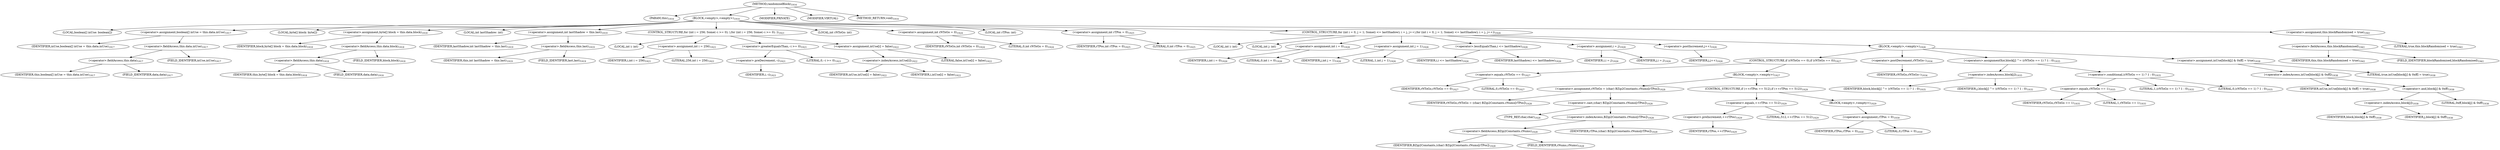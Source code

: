 digraph "randomiseBlock" {  
"5954" [label = <(METHOD,randomiseBlock)<SUB>1916</SUB>> ]
"227" [label = <(PARAM,this)<SUB>1916</SUB>> ]
"5955" [label = <(BLOCK,&lt;empty&gt;,&lt;empty&gt;)<SUB>1916</SUB>> ]
"5956" [label = <(LOCAL,boolean[] inUse: boolean[])> ]
"5957" [label = <(&lt;operator&gt;.assignment,boolean[] inUse = this.data.inUse)<SUB>1917</SUB>> ]
"5958" [label = <(IDENTIFIER,inUse,boolean[] inUse = this.data.inUse)<SUB>1917</SUB>> ]
"5959" [label = <(&lt;operator&gt;.fieldAccess,this.data.inUse)<SUB>1917</SUB>> ]
"5960" [label = <(&lt;operator&gt;.fieldAccess,this.data)<SUB>1917</SUB>> ]
"226" [label = <(IDENTIFIER,this,boolean[] inUse = this.data.inUse)<SUB>1917</SUB>> ]
"5961" [label = <(FIELD_IDENTIFIER,data,data)<SUB>1917</SUB>> ]
"5962" [label = <(FIELD_IDENTIFIER,inUse,inUse)<SUB>1917</SUB>> ]
"5963" [label = <(LOCAL,byte[] block: byte[])> ]
"5964" [label = <(&lt;operator&gt;.assignment,byte[] block = this.data.block)<SUB>1918</SUB>> ]
"5965" [label = <(IDENTIFIER,block,byte[] block = this.data.block)<SUB>1918</SUB>> ]
"5966" [label = <(&lt;operator&gt;.fieldAccess,this.data.block)<SUB>1918</SUB>> ]
"5967" [label = <(&lt;operator&gt;.fieldAccess,this.data)<SUB>1918</SUB>> ]
"228" [label = <(IDENTIFIER,this,byte[] block = this.data.block)<SUB>1918</SUB>> ]
"5968" [label = <(FIELD_IDENTIFIER,data,data)<SUB>1918</SUB>> ]
"5969" [label = <(FIELD_IDENTIFIER,block,block)<SUB>1918</SUB>> ]
"5970" [label = <(LOCAL,int lastShadow: int)> ]
"5971" [label = <(&lt;operator&gt;.assignment,int lastShadow = this.last)<SUB>1919</SUB>> ]
"5972" [label = <(IDENTIFIER,lastShadow,int lastShadow = this.last)<SUB>1919</SUB>> ]
"5973" [label = <(&lt;operator&gt;.fieldAccess,this.last)<SUB>1919</SUB>> ]
"229" [label = <(IDENTIFIER,this,int lastShadow = this.last)<SUB>1919</SUB>> ]
"5974" [label = <(FIELD_IDENTIFIER,last,last)<SUB>1919</SUB>> ]
"5975" [label = <(CONTROL_STRUCTURE,for (int i = 256; Some(--i &gt;= 0); ),for (int i = 256; Some(--i &gt;= 0); ))<SUB>1921</SUB>> ]
"5976" [label = <(LOCAL,int i: int)> ]
"5977" [label = <(&lt;operator&gt;.assignment,int i = 256)<SUB>1921</SUB>> ]
"5978" [label = <(IDENTIFIER,i,int i = 256)<SUB>1921</SUB>> ]
"5979" [label = <(LITERAL,256,int i = 256)<SUB>1921</SUB>> ]
"5980" [label = <(&lt;operator&gt;.greaterEqualsThan,--i &gt;= 0)<SUB>1921</SUB>> ]
"5981" [label = <(&lt;operator&gt;.preDecrement,--i)<SUB>1921</SUB>> ]
"5982" [label = <(IDENTIFIER,i,--i)<SUB>1921</SUB>> ]
"5983" [label = <(LITERAL,0,--i &gt;= 0)<SUB>1921</SUB>> ]
"5984" [label = <(&lt;operator&gt;.assignment,inUse[i] = false)<SUB>1922</SUB>> ]
"5985" [label = <(&lt;operator&gt;.indexAccess,inUse[i])<SUB>1922</SUB>> ]
"5986" [label = <(IDENTIFIER,inUse,inUse[i] = false)<SUB>1922</SUB>> ]
"5987" [label = <(IDENTIFIER,i,inUse[i] = false)<SUB>1922</SUB>> ]
"5988" [label = <(LITERAL,false,inUse[i] = false)<SUB>1922</SUB>> ]
"5989" [label = <(LOCAL,int rNToGo: int)> ]
"5990" [label = <(&lt;operator&gt;.assignment,int rNToGo = 0)<SUB>1924</SUB>> ]
"5991" [label = <(IDENTIFIER,rNToGo,int rNToGo = 0)<SUB>1924</SUB>> ]
"5992" [label = <(LITERAL,0,int rNToGo = 0)<SUB>1924</SUB>> ]
"5993" [label = <(LOCAL,int rTPos: int)> ]
"5994" [label = <(&lt;operator&gt;.assignment,int rTPos = 0)<SUB>1925</SUB>> ]
"5995" [label = <(IDENTIFIER,rTPos,int rTPos = 0)<SUB>1925</SUB>> ]
"5996" [label = <(LITERAL,0,int rTPos = 0)<SUB>1925</SUB>> ]
"5997" [label = <(CONTROL_STRUCTURE,for (int i = 0, j = 1; Some(i &lt;= lastShadow); i = j, j++),for (int i = 0, j = 1; Some(i &lt;= lastShadow); i = j, j++))<SUB>1926</SUB>> ]
"5998" [label = <(LOCAL,int i: int)> ]
"5999" [label = <(LOCAL,int j: int)> ]
"6000" [label = <(&lt;operator&gt;.assignment,int i = 0)<SUB>1926</SUB>> ]
"6001" [label = <(IDENTIFIER,i,int i = 0)<SUB>1926</SUB>> ]
"6002" [label = <(LITERAL,0,int i = 0)<SUB>1926</SUB>> ]
"6003" [label = <(&lt;operator&gt;.assignment,int j = 1)<SUB>1926</SUB>> ]
"6004" [label = <(IDENTIFIER,j,int j = 1)<SUB>1926</SUB>> ]
"6005" [label = <(LITERAL,1,int j = 1)<SUB>1926</SUB>> ]
"6006" [label = <(&lt;operator&gt;.lessEqualsThan,i &lt;= lastShadow)<SUB>1926</SUB>> ]
"6007" [label = <(IDENTIFIER,i,i &lt;= lastShadow)<SUB>1926</SUB>> ]
"6008" [label = <(IDENTIFIER,lastShadow,i &lt;= lastShadow)<SUB>1926</SUB>> ]
"6009" [label = <(&lt;operator&gt;.assignment,i = j)<SUB>1926</SUB>> ]
"6010" [label = <(IDENTIFIER,i,i = j)<SUB>1926</SUB>> ]
"6011" [label = <(IDENTIFIER,j,i = j)<SUB>1926</SUB>> ]
"6012" [label = <(&lt;operator&gt;.postIncrement,j++)<SUB>1926</SUB>> ]
"6013" [label = <(IDENTIFIER,j,j++)<SUB>1926</SUB>> ]
"6014" [label = <(BLOCK,&lt;empty&gt;,&lt;empty&gt;)<SUB>1926</SUB>> ]
"6015" [label = <(CONTROL_STRUCTURE,if (rNToGo == 0),if (rNToGo == 0))<SUB>1927</SUB>> ]
"6016" [label = <(&lt;operator&gt;.equals,rNToGo == 0)<SUB>1927</SUB>> ]
"6017" [label = <(IDENTIFIER,rNToGo,rNToGo == 0)<SUB>1927</SUB>> ]
"6018" [label = <(LITERAL,0,rNToGo == 0)<SUB>1927</SUB>> ]
"6019" [label = <(BLOCK,&lt;empty&gt;,&lt;empty&gt;)<SUB>1927</SUB>> ]
"6020" [label = <(&lt;operator&gt;.assignment,rNToGo = (char) BZip2Constants.rNums[rTPos])<SUB>1928</SUB>> ]
"6021" [label = <(IDENTIFIER,rNToGo,rNToGo = (char) BZip2Constants.rNums[rTPos])<SUB>1928</SUB>> ]
"6022" [label = <(&lt;operator&gt;.cast,(char) BZip2Constants.rNums[rTPos])<SUB>1928</SUB>> ]
"6023" [label = <(TYPE_REF,char,char)<SUB>1928</SUB>> ]
"6024" [label = <(&lt;operator&gt;.indexAccess,BZip2Constants.rNums[rTPos])<SUB>1928</SUB>> ]
"6025" [label = <(&lt;operator&gt;.fieldAccess,BZip2Constants.rNums)<SUB>1928</SUB>> ]
"6026" [label = <(IDENTIFIER,BZip2Constants,(char) BZip2Constants.rNums[rTPos])<SUB>1928</SUB>> ]
"6027" [label = <(FIELD_IDENTIFIER,rNums,rNums)<SUB>1928</SUB>> ]
"6028" [label = <(IDENTIFIER,rTPos,(char) BZip2Constants.rNums[rTPos])<SUB>1928</SUB>> ]
"6029" [label = <(CONTROL_STRUCTURE,if (++rTPos == 512),if (++rTPos == 512))<SUB>1929</SUB>> ]
"6030" [label = <(&lt;operator&gt;.equals,++rTPos == 512)<SUB>1929</SUB>> ]
"6031" [label = <(&lt;operator&gt;.preIncrement,++rTPos)<SUB>1929</SUB>> ]
"6032" [label = <(IDENTIFIER,rTPos,++rTPos)<SUB>1929</SUB>> ]
"6033" [label = <(LITERAL,512,++rTPos == 512)<SUB>1929</SUB>> ]
"6034" [label = <(BLOCK,&lt;empty&gt;,&lt;empty&gt;)<SUB>1929</SUB>> ]
"6035" [label = <(&lt;operator&gt;.assignment,rTPos = 0)<SUB>1930</SUB>> ]
"6036" [label = <(IDENTIFIER,rTPos,rTPos = 0)<SUB>1930</SUB>> ]
"6037" [label = <(LITERAL,0,rTPos = 0)<SUB>1930</SUB>> ]
"6038" [label = <(&lt;operator&gt;.postDecrement,rNToGo--)<SUB>1934</SUB>> ]
"6039" [label = <(IDENTIFIER,rNToGo,rNToGo--)<SUB>1934</SUB>> ]
"6040" [label = <(&lt;operators&gt;.assignmentXor,block[j] ^= (rNToGo == 1) ? 1 : 0)<SUB>1935</SUB>> ]
"6041" [label = <(&lt;operator&gt;.indexAccess,block[j])<SUB>1935</SUB>> ]
"6042" [label = <(IDENTIFIER,block,block[j] ^= (rNToGo == 1) ? 1 : 0)<SUB>1935</SUB>> ]
"6043" [label = <(IDENTIFIER,j,block[j] ^= (rNToGo == 1) ? 1 : 0)<SUB>1935</SUB>> ]
"6044" [label = <(&lt;operator&gt;.conditional,(rNToGo == 1) ? 1 : 0)<SUB>1935</SUB>> ]
"6045" [label = <(&lt;operator&gt;.equals,rNToGo == 1)<SUB>1935</SUB>> ]
"6046" [label = <(IDENTIFIER,rNToGo,rNToGo == 1)<SUB>1935</SUB>> ]
"6047" [label = <(LITERAL,1,rNToGo == 1)<SUB>1935</SUB>> ]
"6048" [label = <(LITERAL,1,(rNToGo == 1) ? 1 : 0)<SUB>1935</SUB>> ]
"6049" [label = <(LITERAL,0,(rNToGo == 1) ? 1 : 0)<SUB>1935</SUB>> ]
"6050" [label = <(&lt;operator&gt;.assignment,inUse[block[j] &amp; 0xff] = true)<SUB>1938</SUB>> ]
"6051" [label = <(&lt;operator&gt;.indexAccess,inUse[block[j] &amp; 0xff])<SUB>1938</SUB>> ]
"6052" [label = <(IDENTIFIER,inUse,inUse[block[j] &amp; 0xff] = true)<SUB>1938</SUB>> ]
"6053" [label = <(&lt;operator&gt;.and,block[j] &amp; 0xff)<SUB>1938</SUB>> ]
"6054" [label = <(&lt;operator&gt;.indexAccess,block[j])<SUB>1938</SUB>> ]
"6055" [label = <(IDENTIFIER,block,block[j] &amp; 0xff)<SUB>1938</SUB>> ]
"6056" [label = <(IDENTIFIER,j,block[j] &amp; 0xff)<SUB>1938</SUB>> ]
"6057" [label = <(LITERAL,0xff,block[j] &amp; 0xff)<SUB>1938</SUB>> ]
"6058" [label = <(LITERAL,true,inUse[block[j] &amp; 0xff] = true)<SUB>1938</SUB>> ]
"6059" [label = <(&lt;operator&gt;.assignment,this.blockRandomised = true)<SUB>1941</SUB>> ]
"6060" [label = <(&lt;operator&gt;.fieldAccess,this.blockRandomised)<SUB>1941</SUB>> ]
"230" [label = <(IDENTIFIER,this,this.blockRandomised = true)<SUB>1941</SUB>> ]
"6061" [label = <(FIELD_IDENTIFIER,blockRandomised,blockRandomised)<SUB>1941</SUB>> ]
"6062" [label = <(LITERAL,true,this.blockRandomised = true)<SUB>1941</SUB>> ]
"6063" [label = <(MODIFIER,PRIVATE)> ]
"6064" [label = <(MODIFIER,VIRTUAL)> ]
"6065" [label = <(METHOD_RETURN,void)<SUB>1916</SUB>> ]
  "5954" -> "227" 
  "5954" -> "5955" 
  "5954" -> "6063" 
  "5954" -> "6064" 
  "5954" -> "6065" 
  "5955" -> "5956" 
  "5955" -> "5957" 
  "5955" -> "5963" 
  "5955" -> "5964" 
  "5955" -> "5970" 
  "5955" -> "5971" 
  "5955" -> "5975" 
  "5955" -> "5989" 
  "5955" -> "5990" 
  "5955" -> "5993" 
  "5955" -> "5994" 
  "5955" -> "5997" 
  "5955" -> "6059" 
  "5957" -> "5958" 
  "5957" -> "5959" 
  "5959" -> "5960" 
  "5959" -> "5962" 
  "5960" -> "226" 
  "5960" -> "5961" 
  "5964" -> "5965" 
  "5964" -> "5966" 
  "5966" -> "5967" 
  "5966" -> "5969" 
  "5967" -> "228" 
  "5967" -> "5968" 
  "5971" -> "5972" 
  "5971" -> "5973" 
  "5973" -> "229" 
  "5973" -> "5974" 
  "5975" -> "5976" 
  "5975" -> "5977" 
  "5975" -> "5980" 
  "5975" -> "5984" 
  "5977" -> "5978" 
  "5977" -> "5979" 
  "5980" -> "5981" 
  "5980" -> "5983" 
  "5981" -> "5982" 
  "5984" -> "5985" 
  "5984" -> "5988" 
  "5985" -> "5986" 
  "5985" -> "5987" 
  "5990" -> "5991" 
  "5990" -> "5992" 
  "5994" -> "5995" 
  "5994" -> "5996" 
  "5997" -> "5998" 
  "5997" -> "5999" 
  "5997" -> "6000" 
  "5997" -> "6003" 
  "5997" -> "6006" 
  "5997" -> "6009" 
  "5997" -> "6012" 
  "5997" -> "6014" 
  "6000" -> "6001" 
  "6000" -> "6002" 
  "6003" -> "6004" 
  "6003" -> "6005" 
  "6006" -> "6007" 
  "6006" -> "6008" 
  "6009" -> "6010" 
  "6009" -> "6011" 
  "6012" -> "6013" 
  "6014" -> "6015" 
  "6014" -> "6038" 
  "6014" -> "6040" 
  "6014" -> "6050" 
  "6015" -> "6016" 
  "6015" -> "6019" 
  "6016" -> "6017" 
  "6016" -> "6018" 
  "6019" -> "6020" 
  "6019" -> "6029" 
  "6020" -> "6021" 
  "6020" -> "6022" 
  "6022" -> "6023" 
  "6022" -> "6024" 
  "6024" -> "6025" 
  "6024" -> "6028" 
  "6025" -> "6026" 
  "6025" -> "6027" 
  "6029" -> "6030" 
  "6029" -> "6034" 
  "6030" -> "6031" 
  "6030" -> "6033" 
  "6031" -> "6032" 
  "6034" -> "6035" 
  "6035" -> "6036" 
  "6035" -> "6037" 
  "6038" -> "6039" 
  "6040" -> "6041" 
  "6040" -> "6044" 
  "6041" -> "6042" 
  "6041" -> "6043" 
  "6044" -> "6045" 
  "6044" -> "6048" 
  "6044" -> "6049" 
  "6045" -> "6046" 
  "6045" -> "6047" 
  "6050" -> "6051" 
  "6050" -> "6058" 
  "6051" -> "6052" 
  "6051" -> "6053" 
  "6053" -> "6054" 
  "6053" -> "6057" 
  "6054" -> "6055" 
  "6054" -> "6056" 
  "6059" -> "6060" 
  "6059" -> "6062" 
  "6060" -> "230" 
  "6060" -> "6061" 
}
